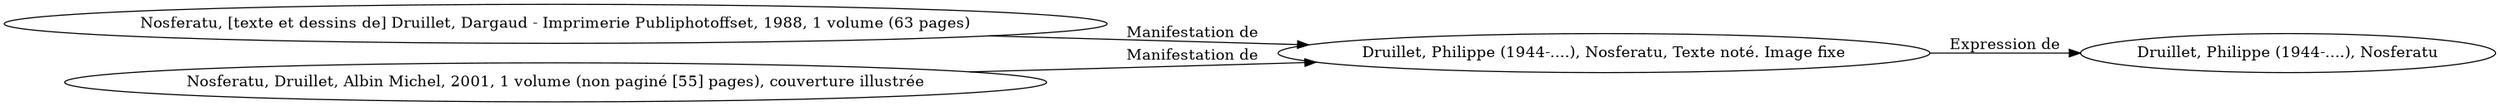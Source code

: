 // Notice UMLRM0099
digraph UMLRM0099 {
	rankdir=LR
	size="20,20"
	UMLRM0099 [label="Druillet, Philippe (1944-....), Nosferatu"]
	UMLRM0100 [label="Druillet, Philippe (1944-....), Nosferatu, Texte noté. Image fixe"]
	UMLRM0100 -> UMLRM0099 [label="Expression de"]
	UMLRM0101 [label="Nosferatu, [texte et dessins de] Druillet, Dargaud - Imprimerie Publiphotoffset, 1988, 1 volume (63 pages)"]
	UMLRM0101 -> UMLRM0100 [label="Manifestation de"]
	UMLRM0104 [label="Nosferatu, Druillet, Albin Michel, 2001, 1 volume (non paginé [55] pages), couverture illustrée"]
	UMLRM0104 -> UMLRM0100 [label="Manifestation de"]
}
